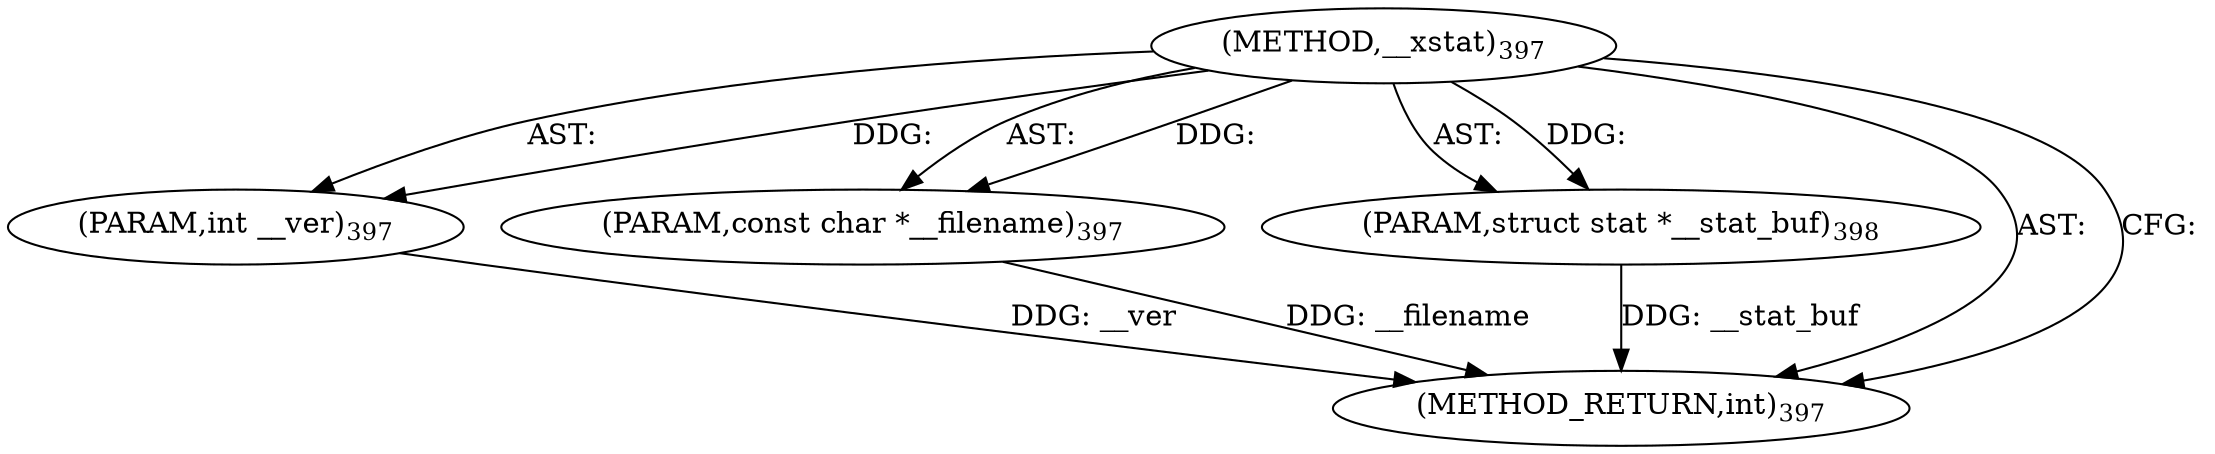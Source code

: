digraph "__xstat" {  
"33521" [label = <(METHOD,__xstat)<SUB>397</SUB>> ]
"33522" [label = <(PARAM,int __ver)<SUB>397</SUB>> ]
"33523" [label = <(PARAM,const char *__filename)<SUB>397</SUB>> ]
"33524" [label = <(PARAM,struct stat *__stat_buf)<SUB>398</SUB>> ]
"33525" [label = <(METHOD_RETURN,int)<SUB>397</SUB>> ]
  "33521" -> "33522"  [ label = "AST: "] 
  "33521" -> "33523"  [ label = "AST: "] 
  "33521" -> "33524"  [ label = "AST: "] 
  "33521" -> "33525"  [ label = "AST: "] 
  "33521" -> "33525"  [ label = "CFG: "] 
  "33522" -> "33525"  [ label = "DDG: __ver"] 
  "33523" -> "33525"  [ label = "DDG: __filename"] 
  "33524" -> "33525"  [ label = "DDG: __stat_buf"] 
  "33521" -> "33522"  [ label = "DDG: "] 
  "33521" -> "33523"  [ label = "DDG: "] 
  "33521" -> "33524"  [ label = "DDG: "] 
}
